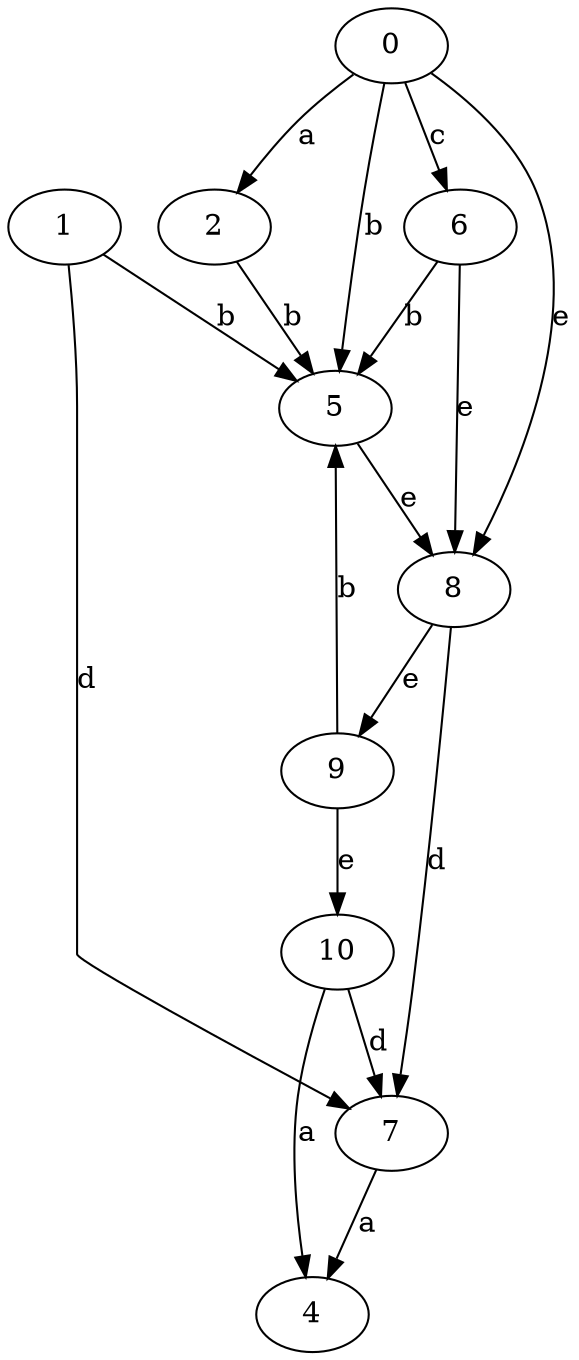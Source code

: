 strict digraph  {
2;
4;
5;
6;
7;
0;
8;
9;
1;
10;
2 -> 5  [label=b];
5 -> 8  [label=e];
6 -> 5  [label=b];
6 -> 8  [label=e];
7 -> 4  [label=a];
0 -> 2  [label=a];
0 -> 5  [label=b];
0 -> 6  [label=c];
0 -> 8  [label=e];
8 -> 7  [label=d];
8 -> 9  [label=e];
9 -> 5  [label=b];
9 -> 10  [label=e];
1 -> 5  [label=b];
1 -> 7  [label=d];
10 -> 4  [label=a];
10 -> 7  [label=d];
}
